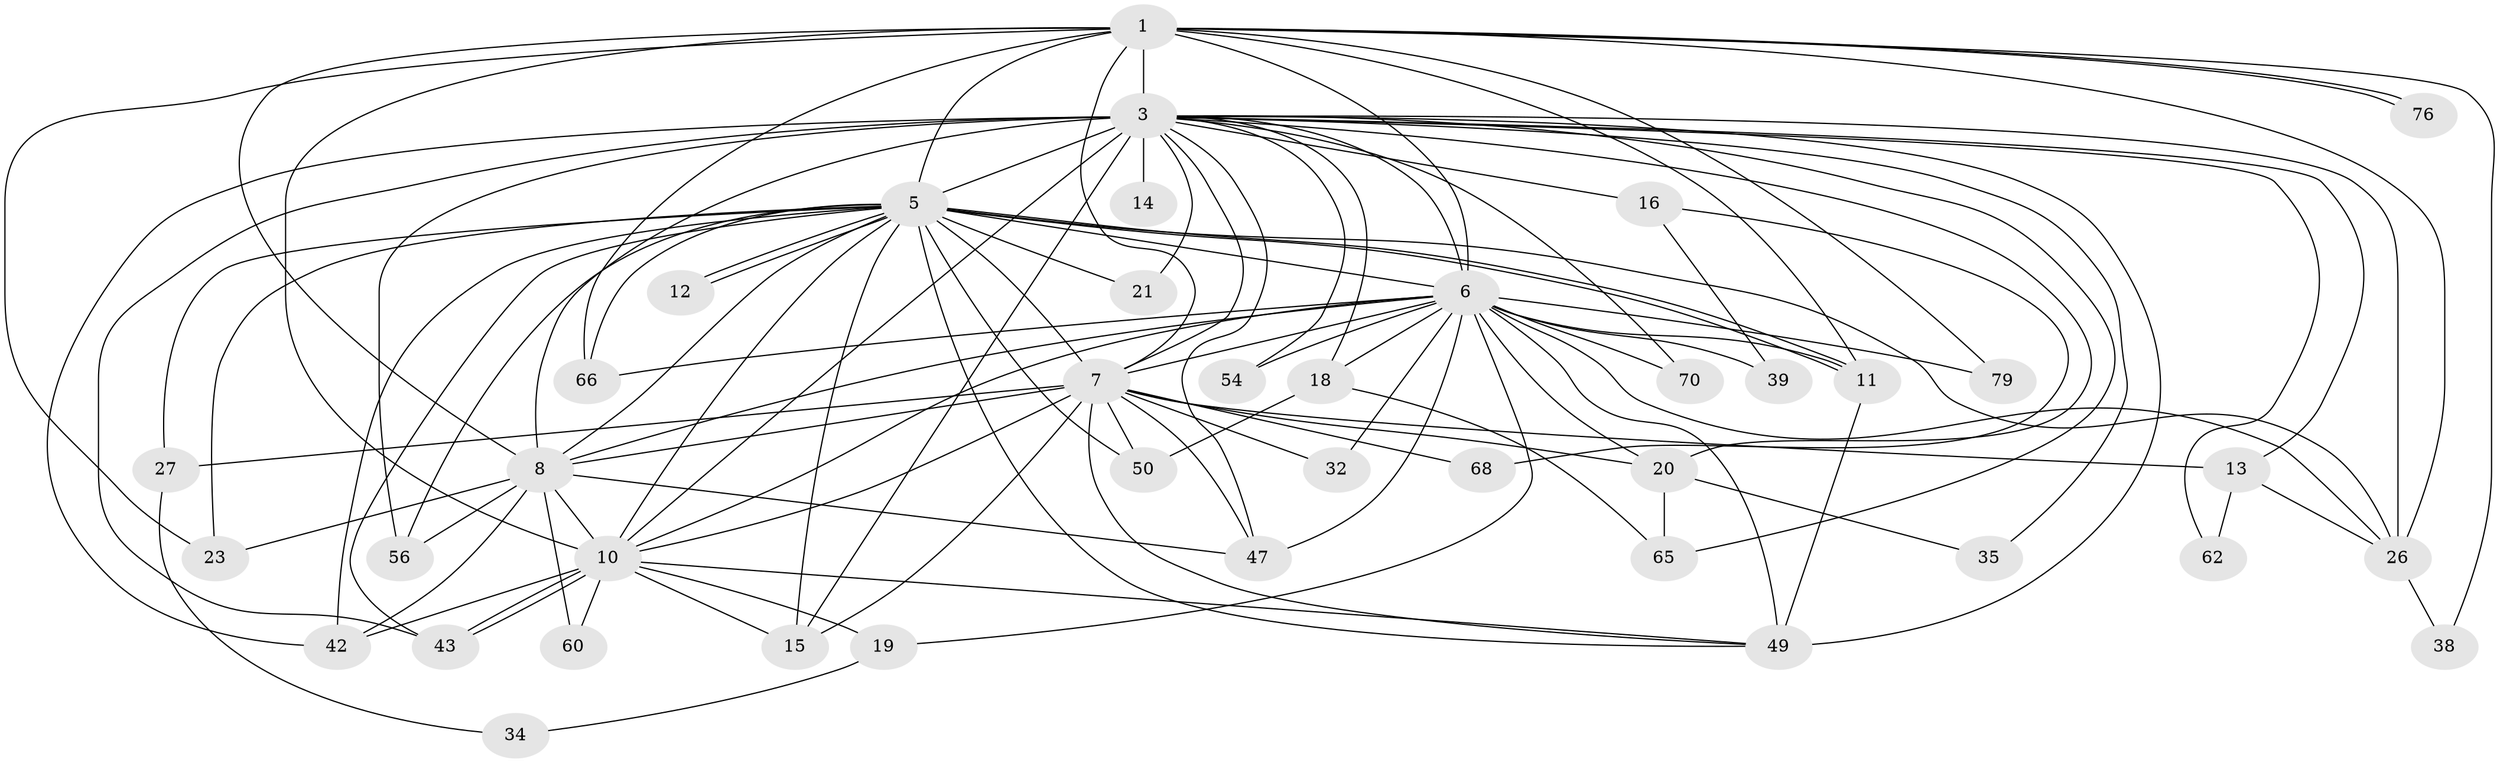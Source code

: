 // original degree distribution, {18: 0.00980392156862745, 10: 0.00980392156862745, 23: 0.00980392156862745, 29: 0.0196078431372549, 27: 0.00980392156862745, 19: 0.00980392156862745, 21: 0.0196078431372549, 14: 0.00980392156862745, 3: 0.1568627450980392, 2: 0.5784313725490197, 4: 0.0784313725490196, 5: 0.06862745098039216, 8: 0.00980392156862745, 6: 0.00980392156862745}
// Generated by graph-tools (version 1.1) at 2025/17/03/04/25 18:17:52]
// undirected, 40 vertices, 108 edges
graph export_dot {
graph [start="1"]
  node [color=gray90,style=filled];
  1 [super="+2+25"];
  3 [super="+58+9+4+57"];
  5 [super="+67+45+71"];
  6;
  7;
  8 [super="+22+51+17+61+85+90+31+40"];
  10 [super="+81"];
  11 [super="+33"];
  12;
  13;
  14;
  15;
  16;
  18;
  19;
  20 [super="+55"];
  21;
  23;
  26 [super="+63+88+92"];
  27;
  32;
  34;
  35;
  38;
  39;
  42;
  43 [super="+46"];
  47 [super="+73+72"];
  49 [super="+52"];
  50 [super="+95"];
  54;
  56 [super="+78+80"];
  60;
  62;
  65 [super="+75"];
  66 [super="+99"];
  68;
  70;
  76;
  79;
  1 -- 3 [weight=6];
  1 -- 5 [weight=3];
  1 -- 6 [weight=2];
  1 -- 7 [weight=2];
  1 -- 8 [weight=4];
  1 -- 10 [weight=2];
  1 -- 23;
  1 -- 76;
  1 -- 76;
  1 -- 79;
  1 -- 26;
  1 -- 38;
  1 -- 66;
  1 -- 11;
  3 -- 5 [weight=5];
  3 -- 6 [weight=6];
  3 -- 7 [weight=4];
  3 -- 8 [weight=8];
  3 -- 10 [weight=3];
  3 -- 13;
  3 -- 14 [weight=2];
  3 -- 26 [weight=4];
  3 -- 56 [weight=3];
  3 -- 65;
  3 -- 35;
  3 -- 16 [weight=2];
  3 -- 20;
  3 -- 70;
  3 -- 15;
  3 -- 18 [weight=2];
  3 -- 21;
  3 -- 42;
  3 -- 43 [weight=2];
  3 -- 47;
  3 -- 49 [weight=2];
  3 -- 54;
  3 -- 62;
  5 -- 6 [weight=2];
  5 -- 7;
  5 -- 8;
  5 -- 10 [weight=2];
  5 -- 11;
  5 -- 11;
  5 -- 12;
  5 -- 12;
  5 -- 15;
  5 -- 21;
  5 -- 23;
  5 -- 26;
  5 -- 27;
  5 -- 42;
  5 -- 49;
  5 -- 50;
  5 -- 56;
  5 -- 66;
  5 -- 43;
  6 -- 7;
  6 -- 8;
  6 -- 10;
  6 -- 18;
  6 -- 19;
  6 -- 32;
  6 -- 39;
  6 -- 47 [weight=2];
  6 -- 54;
  6 -- 66;
  6 -- 70;
  6 -- 79;
  6 -- 49;
  6 -- 26;
  6 -- 20;
  6 -- 11;
  7 -- 8;
  7 -- 10;
  7 -- 13;
  7 -- 15;
  7 -- 20;
  7 -- 27;
  7 -- 32;
  7 -- 50;
  7 -- 68;
  7 -- 47;
  7 -- 49;
  8 -- 10 [weight=4];
  8 -- 60;
  8 -- 56;
  8 -- 47;
  8 -- 23;
  8 -- 42;
  10 -- 19;
  10 -- 42;
  10 -- 43 [weight=2];
  10 -- 43;
  10 -- 60;
  10 -- 49;
  10 -- 15;
  11 -- 49;
  13 -- 26;
  13 -- 62;
  16 -- 39;
  16 -- 68;
  18 -- 65;
  18 -- 50;
  19 -- 34;
  20 -- 35;
  20 -- 65;
  26 -- 38;
  27 -- 34;
}
